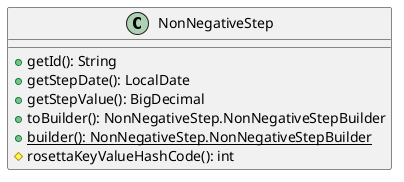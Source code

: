 @startuml

    class NonNegativeStep [[NonNegativeStep.html]] {
        +getId(): String
        +getStepDate(): LocalDate
        +getStepValue(): BigDecimal
        +toBuilder(): NonNegativeStep.NonNegativeStepBuilder
        {static} +builder(): NonNegativeStep.NonNegativeStepBuilder
        #rosettaKeyValueHashCode(): int
    }

@enduml
